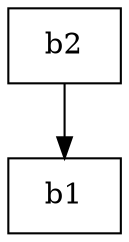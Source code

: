 digraph dibujo{
graph [ordering="out"];rankdir=TB;
node [shape = box];
Nodob2 [label = "b2"];
Nodob1 [label = "b1"];
Nodob2->Nodob1;
}